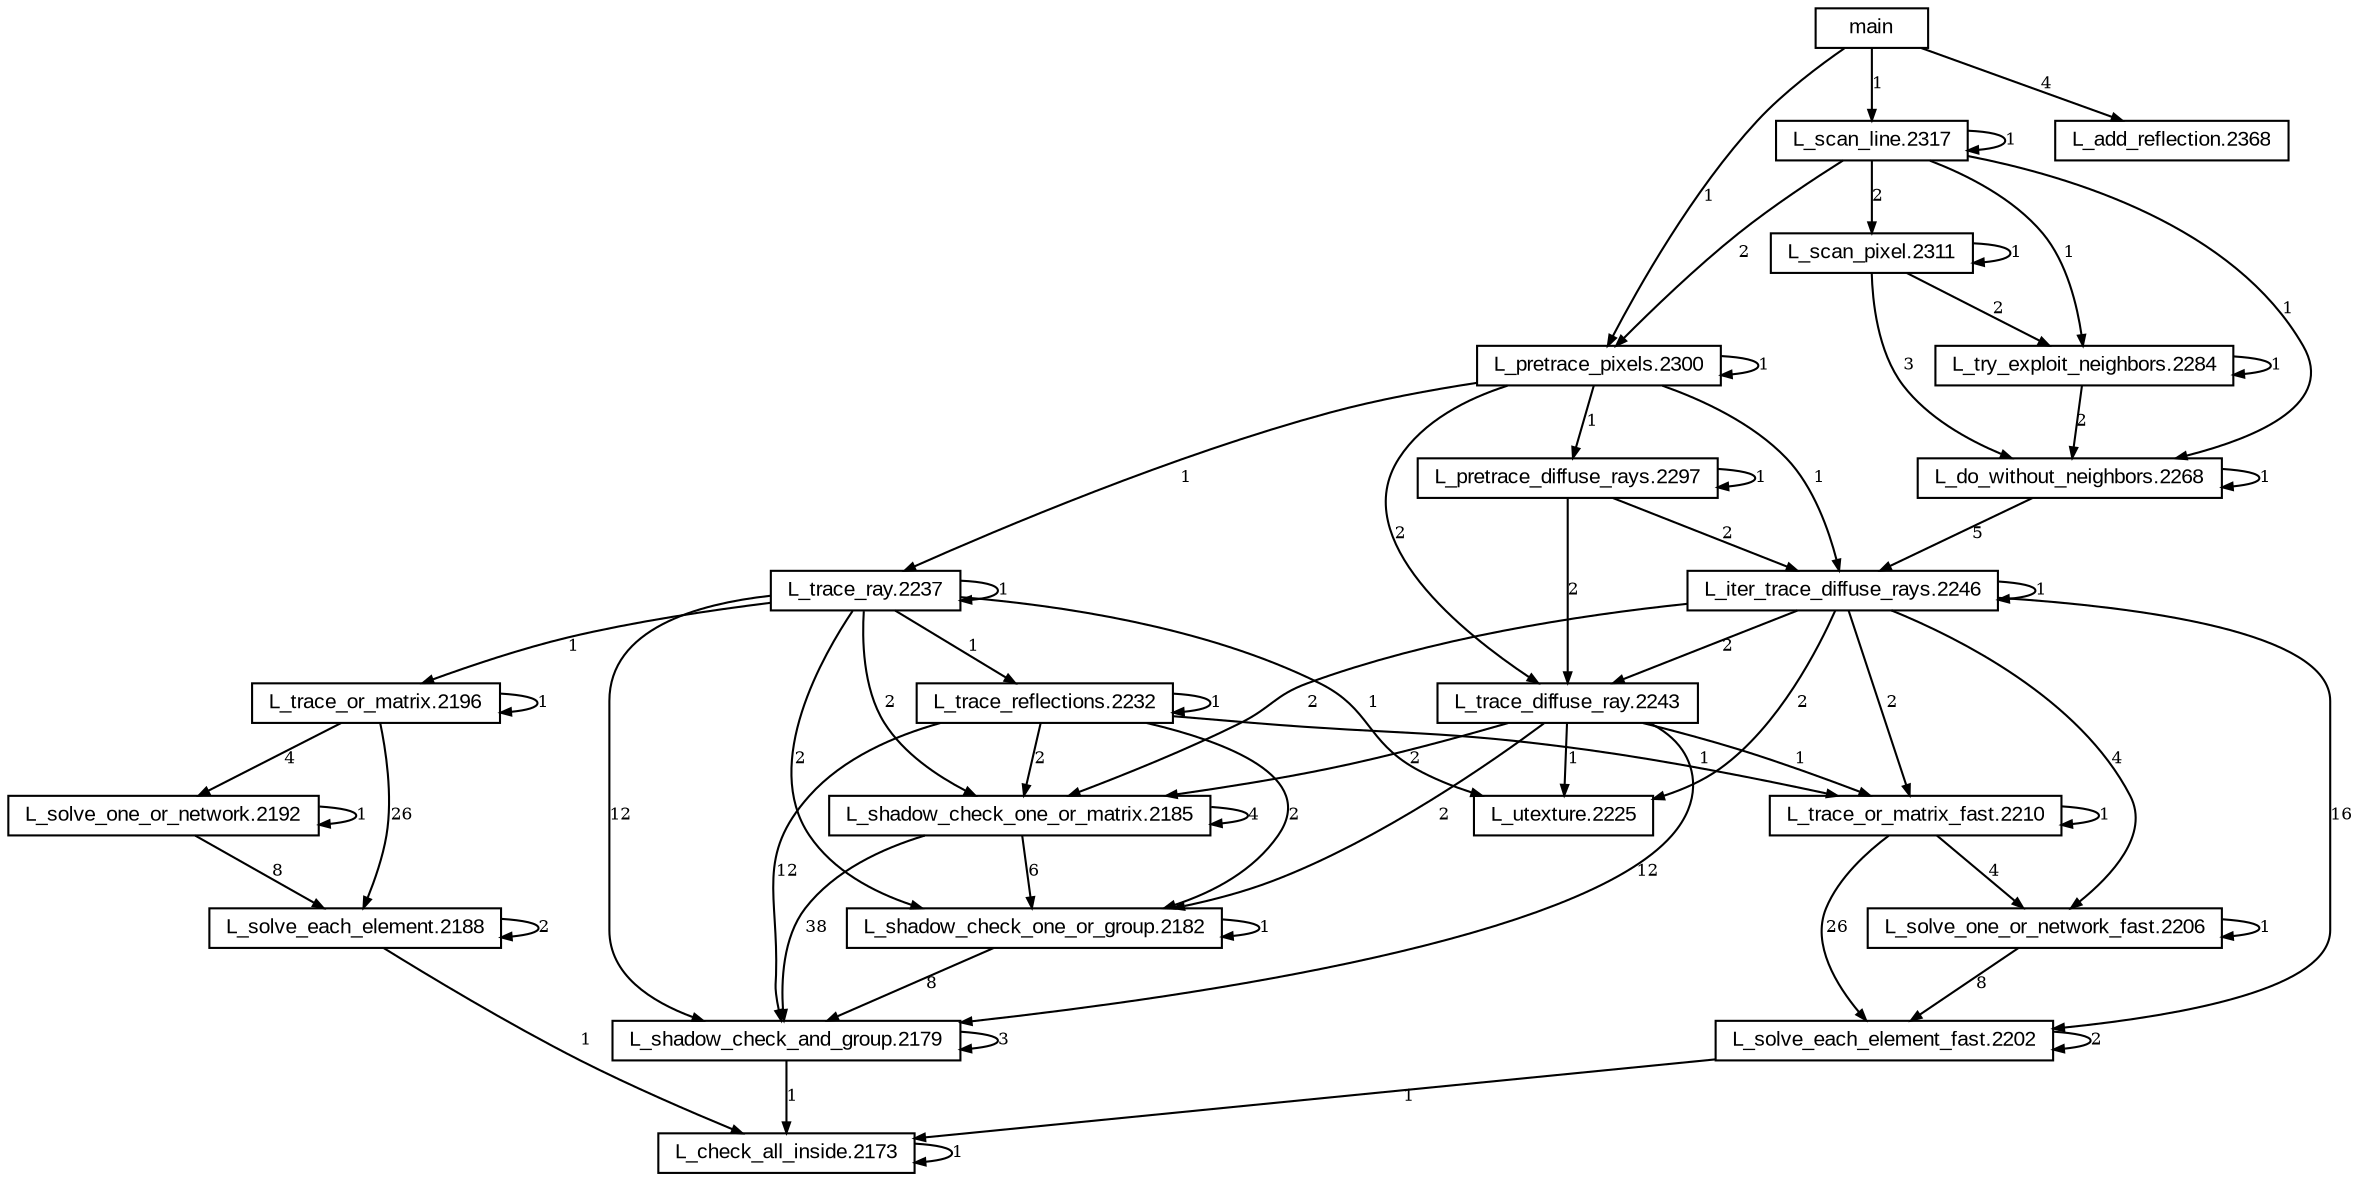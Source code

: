 digraph raytrace_main {
	graph [ranksep = 0.35, nodesep = 0.25]
	node [shape = box, fontname = "ARIAL", fontsize = 10, height = 0.15]
	edge [fontsize = 8, arrowsize = 0.5]
	"main" -> "L_scan_line.2317" [label=1];
	"main" -> "L_pretrace_pixels.2300" [label=1];
	"main" -> "L_add_reflection.2368" [label=4];
	"L_check_all_inside.2173" -> "L_check_all_inside.2173" [label=1];
	"L_shadow_check_and_group.2179" -> "L_check_all_inside.2173" [label=1];
	"L_shadow_check_and_group.2179" -> "L_shadow_check_and_group.2179" [label=3];
	"L_shadow_check_one_or_group.2182" -> "L_shadow_check_one_or_group.2182" [label=1];
	"L_shadow_check_one_or_group.2182" -> "L_shadow_check_and_group.2179" [label=8];
	"L_shadow_check_one_or_matrix.2185" -> "L_shadow_check_one_or_matrix.2185" [label=4];
	"L_shadow_check_one_or_matrix.2185" -> "L_shadow_check_one_or_group.2182" [label=6];
	"L_shadow_check_one_or_matrix.2185" -> "L_shadow_check_and_group.2179" [label=38];
	"L_solve_each_element.2188" -> "L_check_all_inside.2173" [label=1];
	"L_solve_each_element.2188" -> "L_solve_each_element.2188" [label=2];
	"L_solve_one_or_network.2192" -> "L_solve_one_or_network.2192" [label=1];
	"L_solve_one_or_network.2192" -> "L_solve_each_element.2188" [label=8];
	"L_trace_or_matrix.2196" -> "L_trace_or_matrix.2196" [label=1];
	"L_trace_or_matrix.2196" -> "L_solve_one_or_network.2192" [label=4];
	"L_trace_or_matrix.2196" -> "L_solve_each_element.2188" [label=26];
	"L_solve_each_element_fast.2202" -> "L_check_all_inside.2173" [label=1];
	"L_solve_each_element_fast.2202" -> "L_solve_each_element_fast.2202" [label=2];
	"L_solve_one_or_network_fast.2206" -> "L_solve_one_or_network_fast.2206" [label=1];
	"L_solve_one_or_network_fast.2206" -> "L_solve_each_element_fast.2202" [label=8];
	"L_trace_or_matrix_fast.2210" -> "L_trace_or_matrix_fast.2210" [label=1];
	"L_trace_or_matrix_fast.2210" -> "L_solve_one_or_network_fast.2206" [label=4];
	"L_trace_or_matrix_fast.2210" -> "L_solve_each_element_fast.2202" [label=26];
	"L_trace_reflections.2232" -> "L_trace_reflections.2232" [label=1];
	"L_trace_reflections.2232" -> "L_shadow_check_one_or_matrix.2185" [label=2];
	"L_trace_reflections.2232" -> "L_shadow_check_one_or_group.2182" [label=2];
	"L_trace_reflections.2232" -> "L_shadow_check_and_group.2179" [label=12];
	"L_trace_reflections.2232" -> "L_trace_or_matrix_fast.2210" [label=1];
	"L_trace_ray.2237" -> "L_trace_ray.2237" [label=1];
	"L_trace_ray.2237" -> "L_trace_reflections.2232" [label=1];
	"L_trace_ray.2237" -> "L_shadow_check_one_or_matrix.2185" [label=2];
	"L_trace_ray.2237" -> "L_shadow_check_one_or_group.2182" [label=2];
	"L_trace_ray.2237" -> "L_shadow_check_and_group.2179" [label=12];
	"L_trace_ray.2237" -> "L_utexture.2225" [label=1];
	"L_trace_ray.2237" -> "L_trace_or_matrix.2196" [label=1];
	"L_trace_diffuse_ray.2243" -> "L_shadow_check_one_or_matrix.2185" [label=2];
	"L_trace_diffuse_ray.2243" -> "L_shadow_check_one_or_group.2182" [label=2];
	"L_trace_diffuse_ray.2243" -> "L_shadow_check_and_group.2179" [label=12];
	"L_trace_diffuse_ray.2243" -> "L_utexture.2225" [label=1];
	"L_trace_diffuse_ray.2243" -> "L_trace_or_matrix_fast.2210" [label=1];
	"L_iter_trace_diffuse_rays.2246" -> "L_iter_trace_diffuse_rays.2246" [label=1];
	"L_iter_trace_diffuse_rays.2246" -> "L_trace_diffuse_ray.2243" [label=2];
	"L_iter_trace_diffuse_rays.2246" -> "L_shadow_check_one_or_matrix.2185" [label=2];
	"L_iter_trace_diffuse_rays.2246" -> "L_utexture.2225" [label=2];
	"L_iter_trace_diffuse_rays.2246" -> "L_trace_or_matrix_fast.2210" [label=2];
	"L_iter_trace_diffuse_rays.2246" -> "L_solve_one_or_network_fast.2206" [label=4];
	"L_iter_trace_diffuse_rays.2246" -> "L_solve_each_element_fast.2202" [label=16];
	"L_do_without_neighbors.2268" -> "L_do_without_neighbors.2268" [label=1];
	"L_do_without_neighbors.2268" -> "L_iter_trace_diffuse_rays.2246" [label=5];
	"L_try_exploit_neighbors.2284" -> "L_try_exploit_neighbors.2284" [label=1];
	"L_try_exploit_neighbors.2284" -> "L_do_without_neighbors.2268" [label=2];
	"L_pretrace_diffuse_rays.2297" -> "L_pretrace_diffuse_rays.2297" [label=1];
	"L_pretrace_diffuse_rays.2297" -> "L_trace_diffuse_ray.2243" [label=2];
	"L_pretrace_diffuse_rays.2297" -> "L_iter_trace_diffuse_rays.2246" [label=2];
	"L_pretrace_pixels.2300" -> "L_pretrace_pixels.2300" [label=1];
	"L_pretrace_pixels.2300" -> "L_pretrace_diffuse_rays.2297" [label=1];
	"L_pretrace_pixels.2300" -> "L_iter_trace_diffuse_rays.2246" [label=1];
	"L_pretrace_pixels.2300" -> "L_trace_diffuse_ray.2243" [label=2];
	"L_pretrace_pixels.2300" -> "L_trace_ray.2237" [label=1];
	"L_scan_pixel.2311" -> "L_scan_pixel.2311" [label=1];
	"L_scan_pixel.2311" -> "L_try_exploit_neighbors.2284" [label=2];
	"L_scan_pixel.2311" -> "L_do_without_neighbors.2268" [label=3];
	"L_scan_line.2317" -> "L_scan_line.2317" [label=1];
	"L_scan_line.2317" -> "L_scan_pixel.2311" [label=2];
	"L_scan_line.2317" -> "L_try_exploit_neighbors.2284" [label=1];
	"L_scan_line.2317" -> "L_do_without_neighbors.2268" [label=1];
	"L_scan_line.2317" -> "L_pretrace_pixels.2300" [label=2];
}

